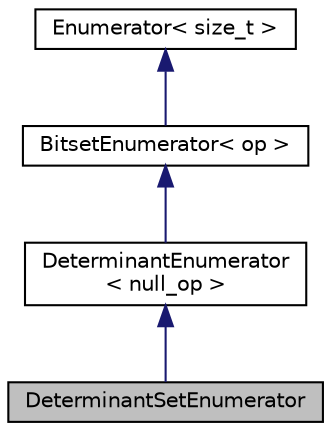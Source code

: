 digraph "DeterminantSetEnumerator"
{
  edge [fontname="Helvetica",fontsize="10",labelfontname="Helvetica",labelfontsize="10"];
  node [fontname="Helvetica",fontsize="10",shape=record];
  Node1 [label="DeterminantSetEnumerator",height=0.2,width=0.4,color="black", fillcolor="grey75", style="filled", fontcolor="black"];
  Node2 -> Node1 [dir="back",color="midnightblue",fontsize="10",style="solid"];
  Node2 [label="DeterminantEnumerator\l\< null_op \>",height=0.2,width=0.4,color="black", fillcolor="white", style="filled",URL="$classDeterminantEnumerator.html"];
  Node3 -> Node2 [dir="back",color="midnightblue",fontsize="10",style="solid"];
  Node3 [label="BitsetEnumerator\< op \>",height=0.2,width=0.4,color="black", fillcolor="white", style="filled",URL="$classBitsetEnumerator.html"];
  Node4 -> Node3 [dir="back",color="midnightblue",fontsize="10",style="solid"];
  Node4 [label="Enumerator\< size_t \>",height=0.2,width=0.4,color="black", fillcolor="white", style="filled",URL="$classEnumerator.html"];
}
